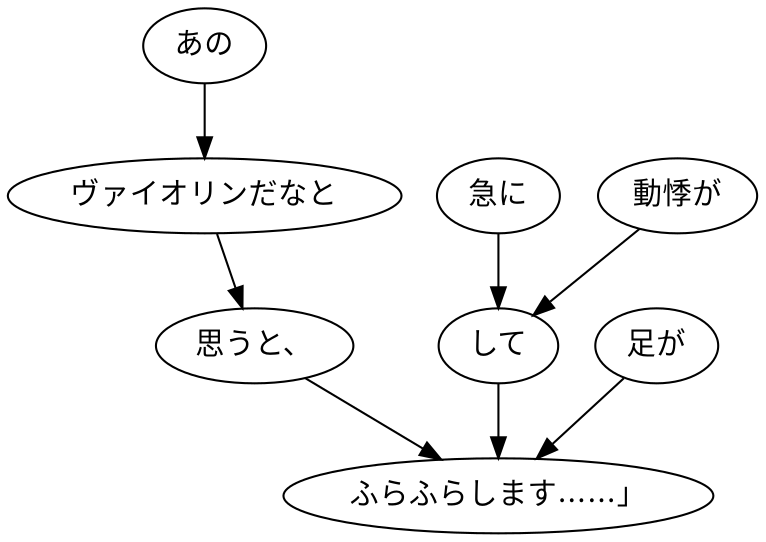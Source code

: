 digraph graph8035 {
	node0 [label="あの"];
	node1 [label="ヴァイオリンだなと"];
	node2 [label="思うと、"];
	node3 [label="急に"];
	node4 [label="動悸が"];
	node5 [label="して"];
	node6 [label="足が"];
	node7 [label="ふらふらします……」"];
	node0 -> node1;
	node1 -> node2;
	node2 -> node7;
	node3 -> node5;
	node4 -> node5;
	node5 -> node7;
	node6 -> node7;
}
